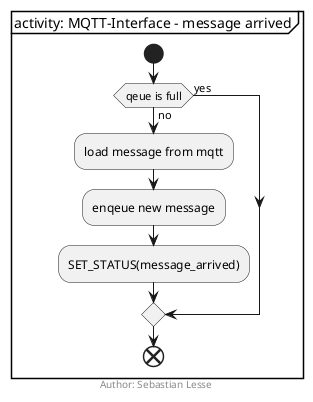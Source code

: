 @startuml

skinparam monochrome true

partition "activity: MQTT-Interface - message arrived" {

start

if (qeue is full) then (no)
	:load message from mqtt;
	:enqeue new message;
	:SET_STATUS(message_arrived);
else (yes)

endif
end

footer Author: Sebastian Lesse

}
@enduml